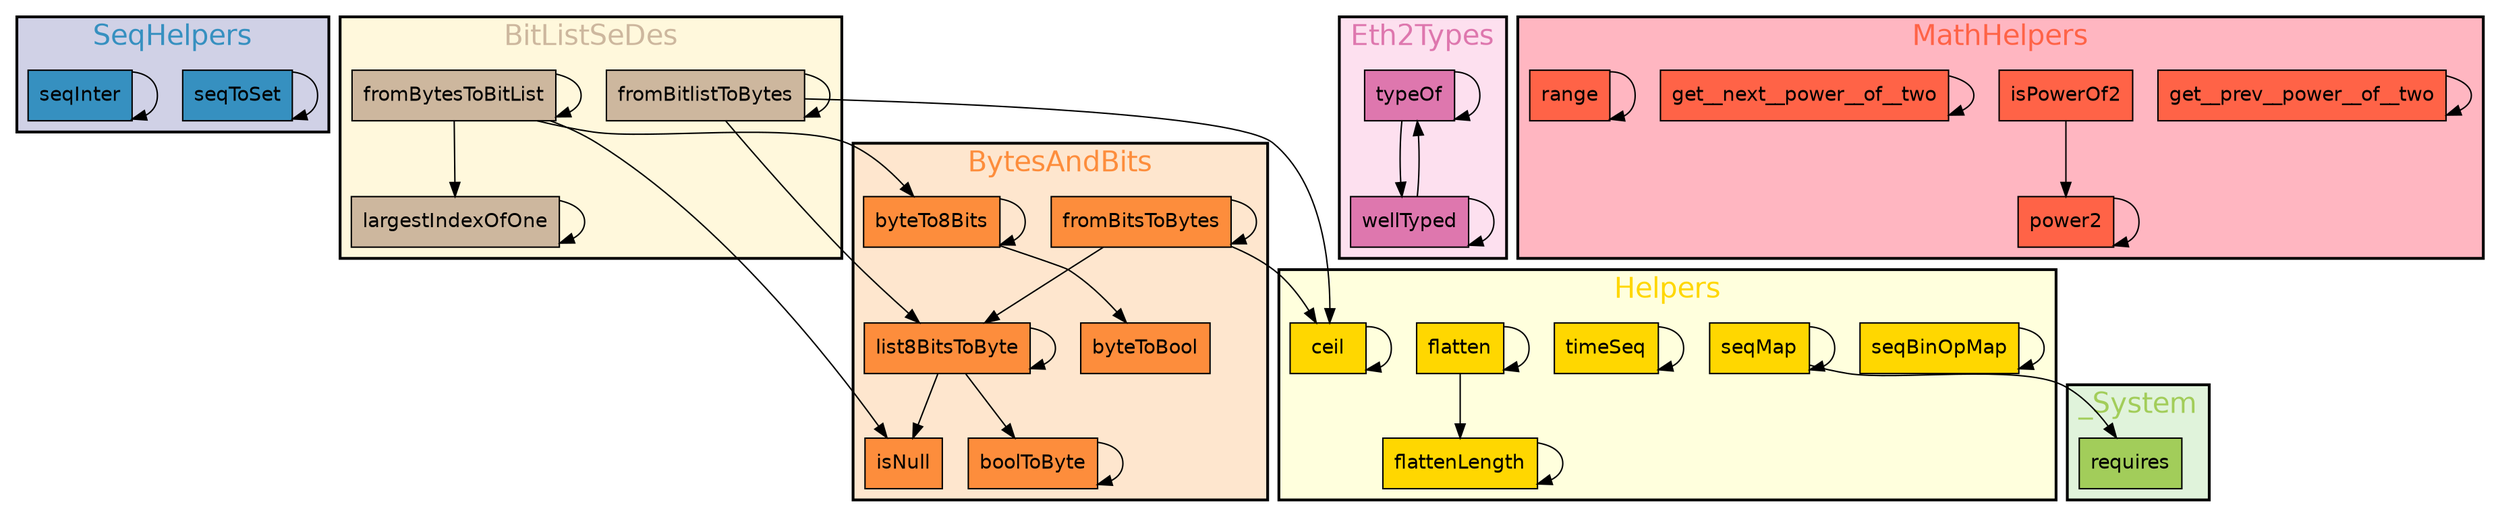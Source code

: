 digraph G {
fontname=helvetica;
subgraph cluster_SeqHelpers {
style=filled;
fontsize="20.0";
fillcolor="#d0d1e6";
fontcolor="#3690c0";
penwidth=2;
label=SeqHelpers;
seqToSet [shape=rectangle, style=filled, fontname=helvetica, fillcolor="#3690c0"];
seqInter [shape=rectangle, style=filled, fontname=helvetica, fillcolor="#3690c0"];
}

subgraph cluster_BitListSeDes {
style=filled;
fontsize="20.0";
fillcolor=cornsilk;
fontcolor=bisque3;
penwidth=2;
label=BitListSeDes;
fromBytesToBitList [shape=rectangle, style=filled, fontname=helvetica, fillcolor=bisque3];
largestIndexOfOne [shape=rectangle, style=filled, fontname=helvetica, fillcolor=bisque3];
fromBitlistToBytes [shape=rectangle, style=filled, fontname=helvetica, fillcolor=bisque3];
}

subgraph cluster_BytesAndBits {
style=filled;
fontsize="20.0";
fillcolor="#fee6ce";
fontcolor="#fd8d3c";
penwidth=2;
label=BytesAndBits;
byteTo8Bits [shape=rectangle, style=filled, fontname=helvetica, fillcolor="#fd8d3c"];
fromBitsToBytes [shape=rectangle, style=filled, fontname=helvetica, fillcolor="#fd8d3c"];
boolToByte [shape=rectangle, style=filled, fontname=helvetica, fillcolor="#fd8d3c"];
byteToBool [shape=rectangle, style=filled, fontname=helvetica, fillcolor="#fd8d3c"];
list8BitsToByte [shape=rectangle, style=filled, fontname=helvetica, fillcolor="#fd8d3c"];
isNull [shape=rectangle, style=filled, fontname=helvetica, fillcolor="#fd8d3c"];
}

subgraph cluster_Eth2Types {
style=filled;
fontsize="20.0";
fillcolor="#fde0ef";
fontcolor="#de77ae";
penwidth=2;
label=Eth2Types;
typeOf [shape=rectangle, style=filled, fontname=helvetica, fillcolor="#de77ae"];
wellTyped [shape=rectangle, style=filled, fontname=helvetica, fillcolor="#de77ae"];
}

subgraph cluster_MathHelpers {
style=filled;
fontsize="20.0";
fillcolor=lightpink;
fontcolor=tomato;
penwidth=2;
label=MathHelpers;
get__prev__power__of__two [shape=rectangle, style=filled, fontname=helvetica, fillcolor=tomato];
isPowerOf2 [shape=rectangle, style=filled, fontname=helvetica, fillcolor=tomato];
power2 [shape=rectangle, style=filled, fontname=helvetica, fillcolor=tomato];
get__next__power__of__two [shape=rectangle, style=filled, fontname=helvetica, fillcolor=tomato];
range [shape=rectangle, style=filled, fontname=helvetica, fillcolor=tomato];
}

subgraph cluster_Helpers {
style=filled;
fontsize="20.0";
fillcolor="#ffffdd";
fontcolor=gold;
penwidth=2;
label=Helpers;
seqBinOpMap [shape=rectangle, style=filled, fontname=helvetica, fillcolor=gold];
seqMap [shape=rectangle, style=filled, fontname=helvetica, fillcolor=gold];
timeSeq [shape=rectangle, style=filled, fontname=helvetica, fillcolor=gold];
flatten [shape=rectangle, style=filled, fontname=helvetica, fillcolor=gold];
ceil [shape=rectangle, style=filled, fontname=helvetica, fillcolor=gold];
flattenLength [shape=rectangle, style=filled, fontname=helvetica, fillcolor=gold];
}

subgraph cluster__System {
style=filled;
fontsize="20.0";
fillcolor="#e0f3db";
fontcolor=darkolivegreen3;
penwidth=2;
label=_System;
requires [shape=rectangle, style=filled, fontname=helvetica, fillcolor=darkolivegreen3];
}

seqBinOpMap -> seqBinOpMap;
seqMap -> requires;
seqMap -> seqMap;
timeSeq -> timeSeq;
byteTo8Bits -> byteTo8Bits;
byteTo8Bits -> byteToBool;
typeOf -> typeOf;
typeOf -> wellTyped;
fromBitsToBytes -> ceil;
fromBitsToBytes -> fromBitsToBytes;
fromBitsToBytes -> list8BitsToByte;
get__prev__power__of__two -> get__prev__power__of__two;
fromBytesToBitList -> byteTo8Bits;
fromBytesToBitList -> fromBytesToBitList;
fromBytesToBitList -> isNull;
fromBytesToBitList -> largestIndexOfOne;
flatten -> flatten;
flatten -> flattenLength;
boolToByte -> boolToByte;
isPowerOf2 -> power2;
power2 -> power2;
ceil -> ceil;
list8BitsToByte -> boolToByte;
list8BitsToByte -> isNull;
list8BitsToByte -> list8BitsToByte;
flattenLength -> flattenLength;
seqToSet -> seqToSet;
largestIndexOfOne -> largestIndexOfOne;
get__next__power__of__two -> get__next__power__of__two;
range -> range;
fromBitlistToBytes -> ceil;
fromBitlistToBytes -> fromBitlistToBytes;
fromBitlistToBytes -> list8BitsToByte;
wellTyped -> typeOf;
wellTyped -> wellTyped;
seqInter -> seqInter;
}
